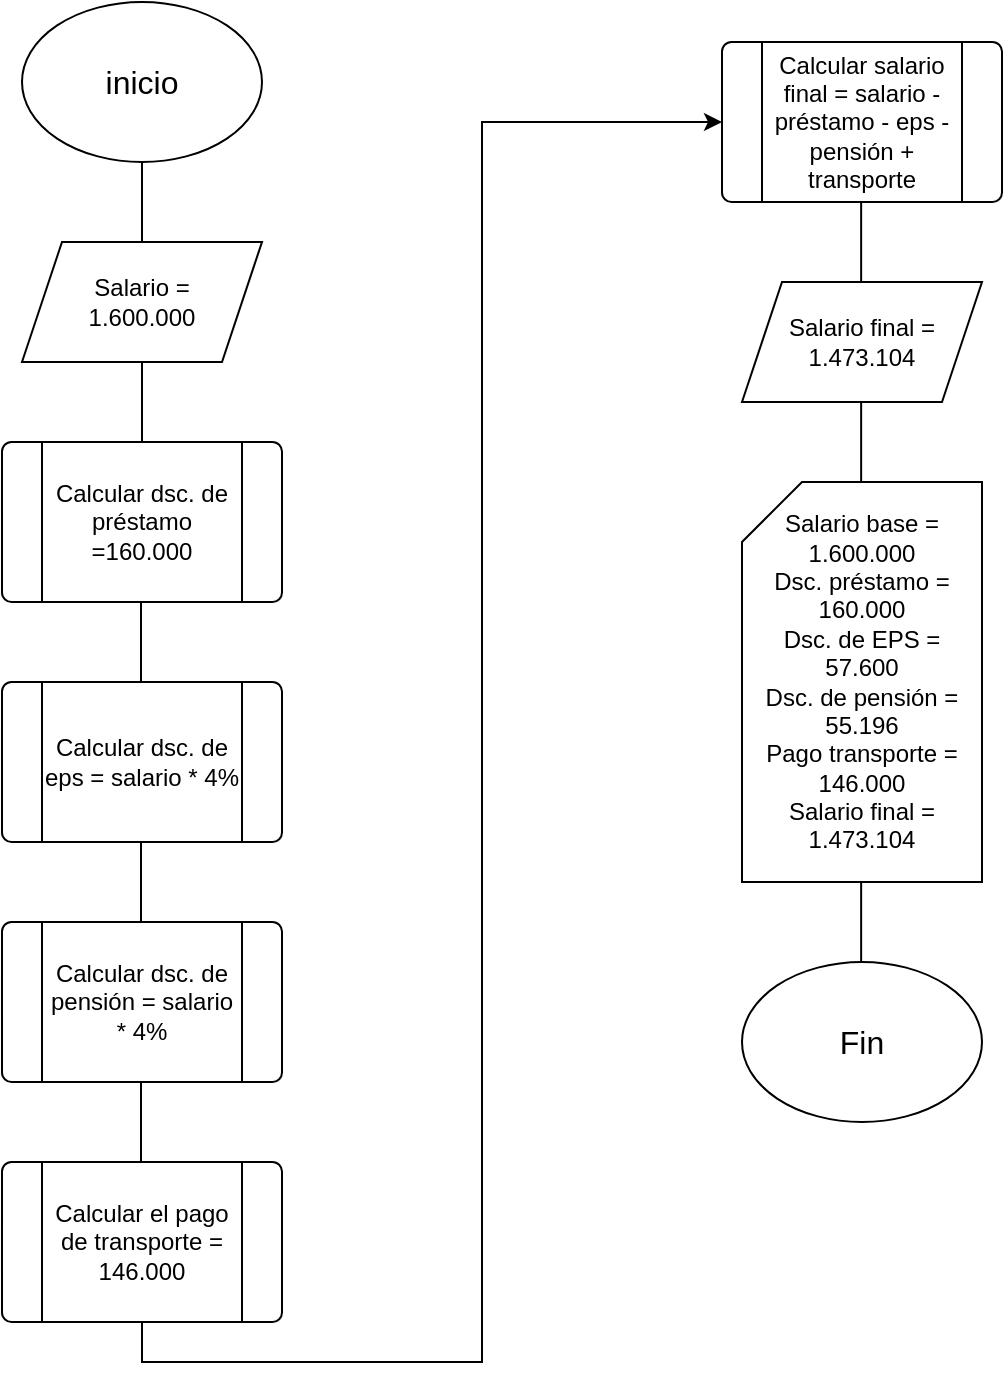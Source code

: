 <mxfile version="21.6.2" type="device" pages="2">
  <diagram name="Página-1" id="Z9eVsmrQ-1yiNhcKh_la">
    <mxGraphModel dx="1562" dy="861" grid="1" gridSize="10" guides="1" tooltips="1" connect="1" arrows="1" fold="1" page="1" pageScale="1" pageWidth="4681" pageHeight="3300" math="0" shadow="0">
      <root>
        <mxCell id="0" />
        <mxCell id="1" parent="0" />
        <mxCell id="6Z7XfqViIywqbPi5wwy--1" value="&lt;font style=&quot;font-size: 16px;&quot;&gt;inicio&lt;/font&gt;" style="ellipse;whiteSpace=wrap;html=1;" parent="1" vertex="1">
          <mxGeometry x="80" y="40" width="120" height="80" as="geometry" />
        </mxCell>
        <mxCell id="6Z7XfqViIywqbPi5wwy--2" value="" style="endArrow=none;html=1;rounded=0;entryX=0.5;entryY=1;entryDx=0;entryDy=0;" parent="1" target="6Z7XfqViIywqbPi5wwy--1" edge="1">
          <mxGeometry width="50" height="50" relative="1" as="geometry">
            <mxPoint x="140" y="160" as="sourcePoint" />
            <mxPoint x="440" y="130" as="targetPoint" />
          </mxGeometry>
        </mxCell>
        <mxCell id="6Z7XfqViIywqbPi5wwy--7" value="Salario = &lt;br&gt;1.600.000" style="shape=parallelogram;perimeter=parallelogramPerimeter;whiteSpace=wrap;html=1;fixedSize=1;" parent="1" vertex="1">
          <mxGeometry x="80" y="160" width="120" height="60" as="geometry" />
        </mxCell>
        <mxCell id="6Z7XfqViIywqbPi5wwy--20" value="" style="verticalLabelPosition=bottom;verticalAlign=top;html=1;shape=process;whiteSpace=wrap;rounded=1;size=0.14;arcSize=6;" parent="1" vertex="1">
          <mxGeometry x="70" y="620" width="140" height="80" as="geometry" />
        </mxCell>
        <mxCell id="6Z7XfqViIywqbPi5wwy--27" value="" style="verticalLabelPosition=bottom;verticalAlign=top;html=1;shape=process;whiteSpace=wrap;rounded=1;size=0.14;arcSize=6;" parent="1" vertex="1">
          <mxGeometry x="70" y="500" width="140" height="80" as="geometry" />
        </mxCell>
        <mxCell id="6Z7XfqViIywqbPi5wwy--28" value="" style="verticalLabelPosition=bottom;verticalAlign=top;html=1;shape=process;whiteSpace=wrap;rounded=1;size=0.14;arcSize=6;" parent="1" vertex="1">
          <mxGeometry x="70" y="380" width="140" height="80" as="geometry" />
        </mxCell>
        <mxCell id="6Z7XfqViIywqbPi5wwy--29" value="" style="verticalLabelPosition=bottom;verticalAlign=top;html=1;shape=process;whiteSpace=wrap;rounded=1;size=0.14;arcSize=6;" parent="1" vertex="1">
          <mxGeometry x="70" y="260" width="140" height="80" as="geometry" />
        </mxCell>
        <mxCell id="6Z7XfqViIywqbPi5wwy--10" value="Calcular dsc. de préstamo =160.000" style="text;strokeColor=none;align=center;fillColor=none;html=1;verticalAlign=middle;whiteSpace=wrap;rounded=0;" parent="1" vertex="1">
          <mxGeometry x="90" y="260" width="100" height="80" as="geometry" />
        </mxCell>
        <mxCell id="6Z7XfqViIywqbPi5wwy--31" value="" style="endArrow=none;html=1;rounded=0;entryX=0.5;entryY=1;entryDx=0;entryDy=0;" parent="1" target="6Z7XfqViIywqbPi5wwy--7" edge="1">
          <mxGeometry width="50" height="50" relative="1" as="geometry">
            <mxPoint x="140" y="260" as="sourcePoint" />
            <mxPoint x="320" y="330" as="targetPoint" />
          </mxGeometry>
        </mxCell>
        <mxCell id="6Z7XfqViIywqbPi5wwy--32" value="" style="endArrow=none;html=1;rounded=0;entryX=0.5;entryY=1;entryDx=0;entryDy=0;" parent="1" edge="1">
          <mxGeometry width="50" height="50" relative="1" as="geometry">
            <mxPoint x="139.5" y="380" as="sourcePoint" />
            <mxPoint x="139.5" y="340" as="targetPoint" />
          </mxGeometry>
        </mxCell>
        <mxCell id="6Z7XfqViIywqbPi5wwy--35" value="Calcular dsc. de eps = salario * 4%" style="text;strokeColor=none;align=center;fillColor=none;html=1;verticalAlign=middle;whiteSpace=wrap;rounded=0;" parent="1" vertex="1">
          <mxGeometry x="90" y="380" width="100" height="80" as="geometry" />
        </mxCell>
        <mxCell id="6Z7XfqViIywqbPi5wwy--36" value="" style="endArrow=none;html=1;rounded=0;entryX=0.5;entryY=1;entryDx=0;entryDy=0;" parent="1" edge="1">
          <mxGeometry width="50" height="50" relative="1" as="geometry">
            <mxPoint x="139.5" y="500" as="sourcePoint" />
            <mxPoint x="139.5" y="460" as="targetPoint" />
          </mxGeometry>
        </mxCell>
        <mxCell id="6Z7XfqViIywqbPi5wwy--37" value="" style="endArrow=none;html=1;rounded=0;entryX=0.5;entryY=1;entryDx=0;entryDy=0;" parent="1" edge="1">
          <mxGeometry width="50" height="50" relative="1" as="geometry">
            <mxPoint x="139.5" y="620" as="sourcePoint" />
            <mxPoint x="139.5" y="580" as="targetPoint" />
          </mxGeometry>
        </mxCell>
        <mxCell id="6Z7XfqViIywqbPi5wwy--39" value="Calcular dsc. de pensión = salario * 4%" style="text;strokeColor=none;align=center;fillColor=none;html=1;verticalAlign=middle;whiteSpace=wrap;rounded=0;" parent="1" vertex="1">
          <mxGeometry x="90" y="500" width="100" height="80" as="geometry" />
        </mxCell>
        <mxCell id="6Z7XfqViIywqbPi5wwy--53" style="edgeStyle=orthogonalEdgeStyle;rounded=0;orthogonalLoop=1;jettySize=auto;html=1;exitX=0.5;exitY=1;exitDx=0;exitDy=0;entryX=0;entryY=0.5;entryDx=0;entryDy=0;" parent="1" source="6Z7XfqViIywqbPi5wwy--40" target="6Z7XfqViIywqbPi5wwy--43" edge="1">
          <mxGeometry relative="1" as="geometry" />
        </mxCell>
        <mxCell id="6Z7XfqViIywqbPi5wwy--40" value="Calcular el pago de transporte = 146.000" style="text;strokeColor=none;align=center;fillColor=none;html=1;verticalAlign=middle;whiteSpace=wrap;rounded=0;" parent="1" vertex="1">
          <mxGeometry x="90" y="620" width="100" height="80" as="geometry" />
        </mxCell>
        <mxCell id="6Z7XfqViIywqbPi5wwy--42" value="" style="endArrow=none;html=1;rounded=0;entryX=0.5;entryY=1;entryDx=0;entryDy=0;" parent="1" edge="1">
          <mxGeometry width="50" height="50" relative="1" as="geometry">
            <mxPoint x="499.57" y="180" as="sourcePoint" />
            <mxPoint x="499.57" y="140" as="targetPoint" />
          </mxGeometry>
        </mxCell>
        <mxCell id="6Z7XfqViIywqbPi5wwy--43" value="" style="verticalLabelPosition=bottom;verticalAlign=top;html=1;shape=process;whiteSpace=wrap;rounded=1;size=0.14;arcSize=6;" parent="1" vertex="1">
          <mxGeometry x="430" y="60" width="140" height="80" as="geometry" />
        </mxCell>
        <mxCell id="6Z7XfqViIywqbPi5wwy--44" value="Calcular salario final = salario - préstamo - eps - pensión + transporte" style="text;strokeColor=none;align=center;fillColor=none;html=1;verticalAlign=middle;whiteSpace=wrap;rounded=0;" parent="1" vertex="1">
          <mxGeometry x="450" y="60" width="100" height="80" as="geometry" />
        </mxCell>
        <mxCell id="6Z7XfqViIywqbPi5wwy--46" value="" style="endArrow=none;html=1;rounded=0;entryX=0.5;entryY=1;entryDx=0;entryDy=0;" parent="1" edge="1">
          <mxGeometry width="50" height="50" relative="1" as="geometry">
            <mxPoint x="499.57" y="280" as="sourcePoint" />
            <mxPoint x="499.57" y="240" as="targetPoint" />
          </mxGeometry>
        </mxCell>
        <mxCell id="6Z7XfqViIywqbPi5wwy--47" value="Salario final = 1.473.104" style="shape=parallelogram;perimeter=parallelogramPerimeter;whiteSpace=wrap;html=1;fixedSize=1;" parent="1" vertex="1">
          <mxGeometry x="440" y="180" width="120" height="60" as="geometry" />
        </mxCell>
        <mxCell id="6Z7XfqViIywqbPi5wwy--48" value="Salario base = 1.600.000&lt;br&gt;Dsc. préstamo = 160.000&lt;br&gt;Dsc. de EPS = 57.600&lt;br&gt;Dsc. de pensión = 55.196&lt;br&gt;Pago transporte = 146.000&lt;br&gt;Salario final = 1.473.104" style="shape=card;whiteSpace=wrap;html=1;" parent="1" vertex="1">
          <mxGeometry x="440" y="280" width="120" height="200" as="geometry" />
        </mxCell>
        <mxCell id="6Z7XfqViIywqbPi5wwy--51" value="&lt;span style=&quot;font-size: 16px;&quot;&gt;Fin&lt;/span&gt;" style="ellipse;whiteSpace=wrap;html=1;" parent="1" vertex="1">
          <mxGeometry x="440" y="520" width="120" height="80" as="geometry" />
        </mxCell>
        <mxCell id="6Z7XfqViIywqbPi5wwy--52" value="" style="endArrow=none;html=1;rounded=0;entryX=0.5;entryY=1;entryDx=0;entryDy=0;" parent="1" edge="1">
          <mxGeometry width="50" height="50" relative="1" as="geometry">
            <mxPoint x="499.57" y="520" as="sourcePoint" />
            <mxPoint x="499.57" y="480" as="targetPoint" />
          </mxGeometry>
        </mxCell>
      </root>
    </mxGraphModel>
  </diagram>
  <diagram id="3Nx0kYGu5Vem1Ov_feKn" name="Página-2">
    <mxGraphModel dx="1562" dy="861" grid="1" gridSize="10" guides="1" tooltips="1" connect="1" arrows="1" fold="1" page="1" pageScale="1" pageWidth="827" pageHeight="1169" math="0" shadow="0">
      <root>
        <mxCell id="0" />
        <mxCell id="1" parent="0" />
      </root>
    </mxGraphModel>
  </diagram>
</mxfile>

